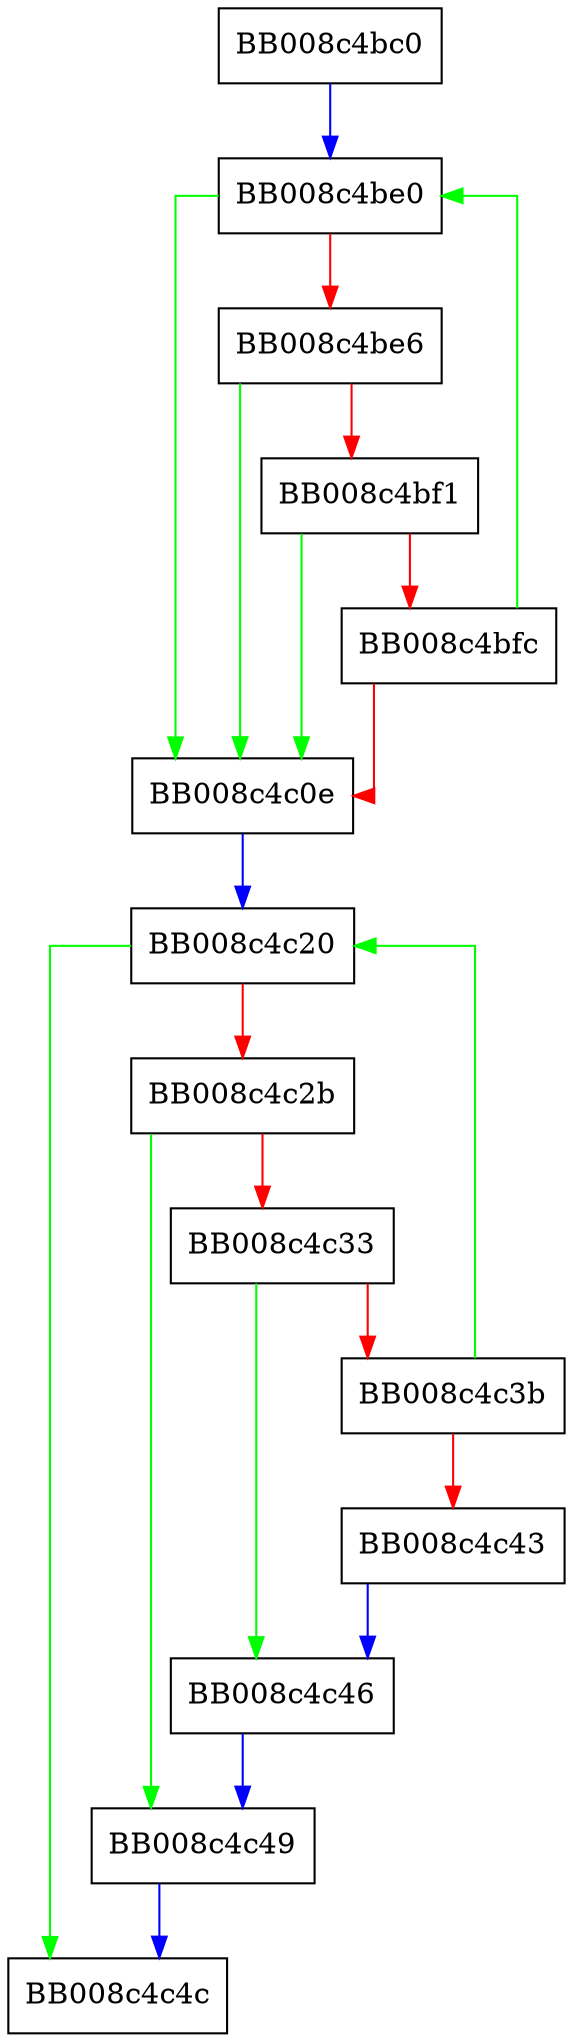 digraph __strspn_sse2 {
  node [shape="box"];
  graph [splines=ortho];
  BB008c4bc0 -> BB008c4be0 [color="blue"];
  BB008c4be0 -> BB008c4c0e [color="green"];
  BB008c4be0 -> BB008c4be6 [color="red"];
  BB008c4be6 -> BB008c4c0e [color="green"];
  BB008c4be6 -> BB008c4bf1 [color="red"];
  BB008c4bf1 -> BB008c4c0e [color="green"];
  BB008c4bf1 -> BB008c4bfc [color="red"];
  BB008c4bfc -> BB008c4be0 [color="green"];
  BB008c4bfc -> BB008c4c0e [color="red"];
  BB008c4c0e -> BB008c4c20 [color="blue"];
  BB008c4c20 -> BB008c4c4c [color="green"];
  BB008c4c20 -> BB008c4c2b [color="red"];
  BB008c4c2b -> BB008c4c49 [color="green"];
  BB008c4c2b -> BB008c4c33 [color="red"];
  BB008c4c33 -> BB008c4c46 [color="green"];
  BB008c4c33 -> BB008c4c3b [color="red"];
  BB008c4c3b -> BB008c4c20 [color="green"];
  BB008c4c3b -> BB008c4c43 [color="red"];
  BB008c4c43 -> BB008c4c46 [color="blue"];
  BB008c4c46 -> BB008c4c49 [color="blue"];
  BB008c4c49 -> BB008c4c4c [color="blue"];
}